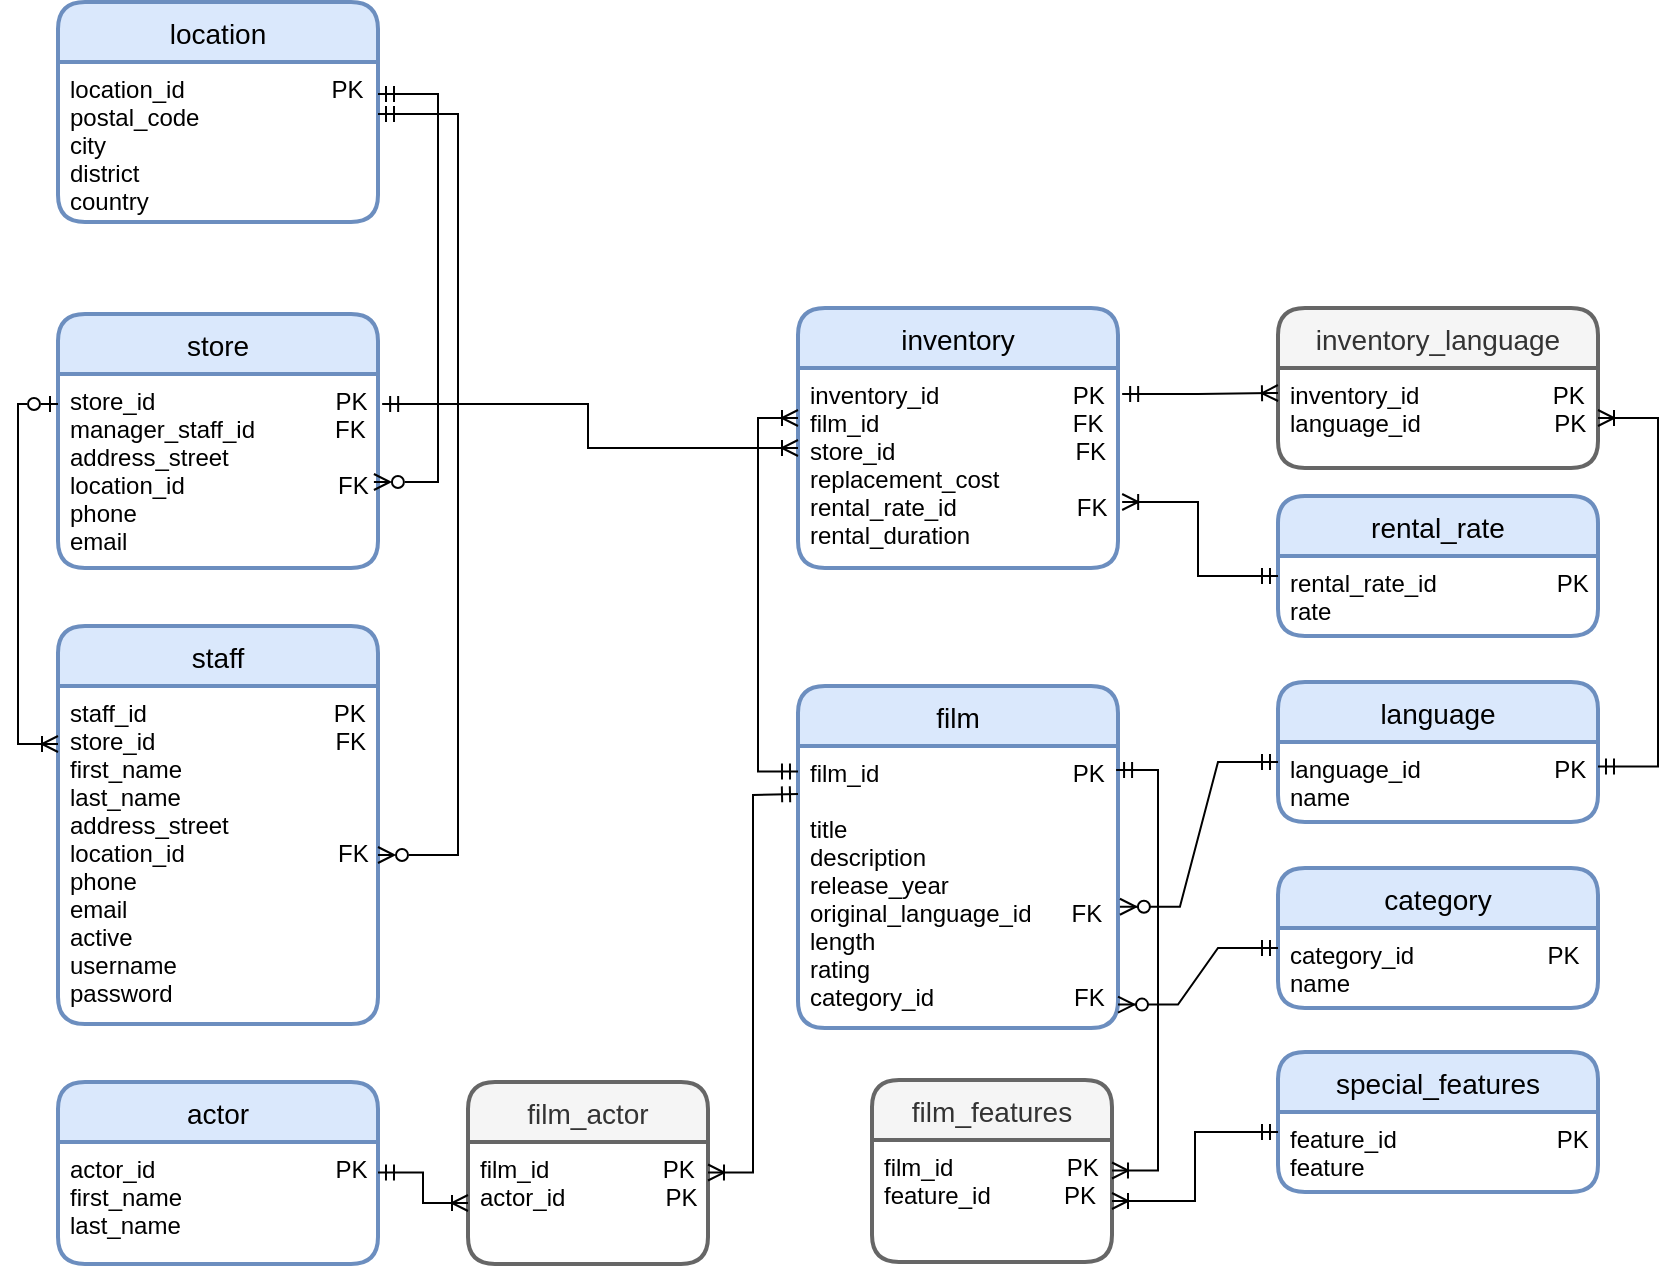 <mxfile version="16.4.11" type="github">
  <diagram id="R2lEEEUBdFMjLlhIrx00" name="Page-1">
    <mxGraphModel dx="914" dy="474" grid="1" gridSize="10" guides="1" tooltips="1" connect="1" arrows="1" fold="1" page="1" pageScale="1" pageWidth="850" pageHeight="1100" math="0" shadow="0" extFonts="Permanent Marker^https://fonts.googleapis.com/css?family=Permanent+Marker">
      <root>
        <mxCell id="0" />
        <mxCell id="1" parent="0" />
        <mxCell id="XBRHQSE_y5_UtT42D3wm-6" value="film" style="swimlane;childLayout=stackLayout;horizontal=1;startSize=30;horizontalStack=0;rounded=1;fontSize=14;fontStyle=0;strokeWidth=2;resizeParent=0;resizeLast=1;shadow=0;dashed=0;align=center;fillColor=#dae8fc;strokeColor=#6c8ebf;" parent="1" vertex="1">
          <mxGeometry x="410" y="711" width="160" height="171" as="geometry" />
        </mxCell>
        <mxCell id="XBRHQSE_y5_UtT42D3wm-7" value="film_id                             PK&#xa;&#xa;title&#xa;description&#xa;release_year&#xa;original_language_id      FK  &#xa;length&#xa;rating&#xa;category_id                     FK" style="align=left;strokeColor=none;fillColor=none;spacingLeft=4;fontSize=12;verticalAlign=top;resizable=0;rotatable=0;part=1;" parent="XBRHQSE_y5_UtT42D3wm-6" vertex="1">
          <mxGeometry y="30" width="160" height="141" as="geometry" />
        </mxCell>
        <mxCell id="X1Vkqaam1foUrie7Yz92-3" value="language" style="swimlane;childLayout=stackLayout;horizontal=1;startSize=30;horizontalStack=0;rounded=1;fontSize=14;fontStyle=0;strokeWidth=2;resizeParent=0;resizeLast=1;shadow=0;dashed=0;align=center;fillColor=#dae8fc;strokeColor=#6c8ebf;" vertex="1" parent="1">
          <mxGeometry x="650" y="709" width="160" height="70" as="geometry" />
        </mxCell>
        <mxCell id="X1Vkqaam1foUrie7Yz92-4" value="language_id                    PK&#xa;name&#xa;" style="align=left;strokeColor=none;fillColor=none;spacingLeft=4;fontSize=12;verticalAlign=top;resizable=0;rotatable=0;part=1;" vertex="1" parent="X1Vkqaam1foUrie7Yz92-3">
          <mxGeometry y="30" width="160" height="40" as="geometry" />
        </mxCell>
        <mxCell id="X1Vkqaam1foUrie7Yz92-6" value="" style="edgeStyle=entityRelationEdgeStyle;fontSize=12;html=1;endArrow=ERzeroToMany;startArrow=ERmandOne;rounded=0;exitX=0;exitY=0.25;exitDx=0;exitDy=0;entryX=1.006;entryY=0.57;entryDx=0;entryDy=0;entryPerimeter=0;" edge="1" parent="1" source="X1Vkqaam1foUrie7Yz92-4" target="XBRHQSE_y5_UtT42D3wm-7">
          <mxGeometry width="100" height="100" relative="1" as="geometry">
            <mxPoint x="490" y="832" as="sourcePoint" />
            <mxPoint x="610" y="822" as="targetPoint" />
          </mxGeometry>
        </mxCell>
        <mxCell id="X1Vkqaam1foUrie7Yz92-7" value="inventory" style="swimlane;childLayout=stackLayout;horizontal=1;startSize=30;horizontalStack=0;rounded=1;fontSize=14;fontStyle=0;strokeWidth=2;resizeParent=0;resizeLast=1;shadow=0;dashed=0;align=center;fillColor=#dae8fc;strokeColor=#6c8ebf;" vertex="1" parent="1">
          <mxGeometry x="410" y="522" width="160" height="130" as="geometry" />
        </mxCell>
        <mxCell id="X1Vkqaam1foUrie7Yz92-8" value="inventory_id                    PK&#xa;film_id                             FK  &#xa;store_id                           FK&#xa;replacement_cost&#xa;rental_rate_id                  FK &#xa;rental_duration" style="align=left;strokeColor=none;fillColor=none;spacingLeft=4;fontSize=12;verticalAlign=top;resizable=0;rotatable=0;part=1;" vertex="1" parent="X1Vkqaam1foUrie7Yz92-7">
          <mxGeometry y="30" width="160" height="100" as="geometry" />
        </mxCell>
        <mxCell id="X1Vkqaam1foUrie7Yz92-10" value="" style="edgeStyle=orthogonalEdgeStyle;fontSize=12;html=1;endArrow=ERoneToMany;startArrow=ERmandOne;rounded=0;entryX=0;entryY=0.25;entryDx=0;entryDy=0;exitX=0;exitY=0.25;exitDx=0;exitDy=0;" edge="1" parent="1" source="XBRHQSE_y5_UtT42D3wm-6" target="X1Vkqaam1foUrie7Yz92-8">
          <mxGeometry width="100" height="100" relative="1" as="geometry">
            <mxPoint x="400" y="762" as="sourcePoint" />
            <mxPoint x="410" y="570" as="targetPoint" />
            <Array as="points">
              <mxPoint x="390" y="754" />
              <mxPoint x="390" y="577" />
            </Array>
          </mxGeometry>
        </mxCell>
        <mxCell id="X1Vkqaam1foUrie7Yz92-11" value="inventory_language" style="swimlane;childLayout=stackLayout;horizontal=1;startSize=30;horizontalStack=0;rounded=1;fontSize=14;fontStyle=0;strokeWidth=2;resizeParent=0;resizeLast=1;shadow=0;dashed=0;align=center;fillColor=#f5f5f5;strokeColor=#666666;fontColor=#333333;" vertex="1" parent="1">
          <mxGeometry x="650" y="522" width="160" height="80" as="geometry" />
        </mxCell>
        <mxCell id="X1Vkqaam1foUrie7Yz92-12" value="inventory_id                    PK&#xa;language_id                    PK&#xa;" style="align=left;strokeColor=none;fillColor=none;spacingLeft=4;fontSize=12;verticalAlign=top;resizable=0;rotatable=0;part=1;" vertex="1" parent="X1Vkqaam1foUrie7Yz92-11">
          <mxGeometry y="30" width="160" height="50" as="geometry" />
        </mxCell>
        <mxCell id="X1Vkqaam1foUrie7Yz92-14" value="" style="edgeStyle=orthogonalEdgeStyle;fontSize=12;html=1;endArrow=ERoneToMany;startArrow=ERmandOne;rounded=0;exitX=1.013;exitY=0.13;exitDx=0;exitDy=0;exitPerimeter=0;entryX=0;entryY=0.25;entryDx=0;entryDy=0;" edge="1" parent="1" source="X1Vkqaam1foUrie7Yz92-8" target="X1Vkqaam1foUrie7Yz92-12">
          <mxGeometry width="100" height="100" relative="1" as="geometry">
            <mxPoint x="419.04" y="765.96" as="sourcePoint" />
            <mxPoint x="420" y="587" as="targetPoint" />
          </mxGeometry>
        </mxCell>
        <mxCell id="X1Vkqaam1foUrie7Yz92-15" value="" style="fontSize=12;html=1;endArrow=ERoneToMany;startArrow=ERmandOne;rounded=0;exitX=1.013;exitY=0.13;exitDx=0;exitDy=0;exitPerimeter=0;entryX=1;entryY=0.5;entryDx=0;entryDy=0;edgeStyle=orthogonalEdgeStyle;" edge="1" parent="1" target="X1Vkqaam1foUrie7Yz92-12">
          <mxGeometry width="100" height="100" relative="1" as="geometry">
            <mxPoint x="810.0" y="751.25" as="sourcePoint" />
            <mxPoint x="887.92" y="810.75" as="targetPoint" />
            <Array as="points">
              <mxPoint x="840" y="751" />
              <mxPoint x="840" y="577" />
            </Array>
          </mxGeometry>
        </mxCell>
        <mxCell id="X1Vkqaam1foUrie7Yz92-16" value="category" style="swimlane;childLayout=stackLayout;horizontal=1;startSize=30;horizontalStack=0;rounded=1;fontSize=14;fontStyle=0;strokeWidth=2;resizeParent=0;resizeLast=1;shadow=0;dashed=0;align=center;fillColor=#dae8fc;strokeColor=#6c8ebf;" vertex="1" parent="1">
          <mxGeometry x="650" y="802" width="160" height="70" as="geometry" />
        </mxCell>
        <mxCell id="X1Vkqaam1foUrie7Yz92-17" value="category_id                    PK&#xa;name" style="align=left;strokeColor=none;fillColor=none;spacingLeft=4;fontSize=12;verticalAlign=top;resizable=0;rotatable=0;part=1;" vertex="1" parent="X1Vkqaam1foUrie7Yz92-16">
          <mxGeometry y="30" width="160" height="40" as="geometry" />
        </mxCell>
        <mxCell id="X1Vkqaam1foUrie7Yz92-18" value="" style="edgeStyle=entityRelationEdgeStyle;fontSize=12;html=1;endArrow=ERzeroToMany;startArrow=ERmandOne;rounded=0;exitX=0;exitY=0.25;exitDx=0;exitDy=0;entryX=1;entryY=0.917;entryDx=0;entryDy=0;entryPerimeter=0;" edge="1" parent="1" source="X1Vkqaam1foUrie7Yz92-17" target="XBRHQSE_y5_UtT42D3wm-7">
          <mxGeometry width="100" height="100" relative="1" as="geometry">
            <mxPoint x="660" y="759" as="sourcePoint" />
            <mxPoint x="580.96" y="819.97" as="targetPoint" />
          </mxGeometry>
        </mxCell>
        <mxCell id="X1Vkqaam1foUrie7Yz92-19" value="actor" style="swimlane;childLayout=stackLayout;horizontal=1;startSize=30;horizontalStack=0;rounded=1;fontSize=14;fontStyle=0;strokeWidth=2;resizeParent=0;resizeLast=1;shadow=0;dashed=0;align=center;fillColor=#dae8fc;strokeColor=#6c8ebf;" vertex="1" parent="1">
          <mxGeometry x="40" y="909" width="160" height="91" as="geometry" />
        </mxCell>
        <mxCell id="X1Vkqaam1foUrie7Yz92-20" value="actor_id                           PK&#xa;first_name&#xa;last_name" style="align=left;strokeColor=none;fillColor=none;spacingLeft=4;fontSize=12;verticalAlign=top;resizable=0;rotatable=0;part=1;" vertex="1" parent="X1Vkqaam1foUrie7Yz92-19">
          <mxGeometry y="30" width="160" height="61" as="geometry" />
        </mxCell>
        <mxCell id="X1Vkqaam1foUrie7Yz92-22" value="film_actor" style="swimlane;childLayout=stackLayout;horizontal=1;startSize=30;horizontalStack=0;rounded=1;fontSize=14;fontStyle=0;strokeWidth=2;resizeParent=0;resizeLast=1;shadow=0;dashed=0;align=center;fillColor=#f5f5f5;strokeColor=#666666;fontColor=#333333;" vertex="1" parent="1">
          <mxGeometry x="245" y="909" width="120" height="91" as="geometry" />
        </mxCell>
        <mxCell id="X1Vkqaam1foUrie7Yz92-23" value="film_id                 PK&#xa;actor_id               PK" style="align=left;strokeColor=none;fillColor=none;spacingLeft=4;fontSize=12;verticalAlign=top;resizable=0;rotatable=0;part=1;" vertex="1" parent="X1Vkqaam1foUrie7Yz92-22">
          <mxGeometry y="30" width="120" height="61" as="geometry" />
        </mxCell>
        <mxCell id="X1Vkqaam1foUrie7Yz92-25" value="" style="edgeStyle=orthogonalEdgeStyle;fontSize=12;html=1;endArrow=ERoneToMany;startArrow=ERmandOne;rounded=0;entryX=1;entryY=0.25;entryDx=0;entryDy=0;" edge="1" parent="1" target="X1Vkqaam1foUrie7Yz92-23">
          <mxGeometry width="100" height="100" relative="1" as="geometry">
            <mxPoint x="410" y="765" as="sourcePoint" />
            <mxPoint x="390" y="812" as="targetPoint" />
          </mxGeometry>
        </mxCell>
        <mxCell id="X1Vkqaam1foUrie7Yz92-27" value="" style="edgeStyle=orthogonalEdgeStyle;fontSize=12;html=1;endArrow=ERoneToMany;startArrow=ERmandOne;rounded=0;entryX=0;entryY=0.5;entryDx=0;entryDy=0;exitX=1;exitY=0.25;exitDx=0;exitDy=0;" edge="1" parent="1" source="X1Vkqaam1foUrie7Yz92-20" target="X1Vkqaam1foUrie7Yz92-23">
          <mxGeometry width="100" height="100" relative="1" as="geometry">
            <mxPoint x="245" y="662" as="sourcePoint" />
            <mxPoint x="200" y="713.25" as="targetPoint" />
          </mxGeometry>
        </mxCell>
        <mxCell id="X1Vkqaam1foUrie7Yz92-28" value="special_features" style="swimlane;childLayout=stackLayout;horizontal=1;startSize=30;horizontalStack=0;rounded=1;fontSize=14;fontStyle=0;strokeWidth=2;resizeParent=0;resizeLast=1;shadow=0;dashed=0;align=center;fillColor=#dae8fc;strokeColor=#6c8ebf;" vertex="1" parent="1">
          <mxGeometry x="650" y="894" width="160" height="70" as="geometry" />
        </mxCell>
        <mxCell id="X1Vkqaam1foUrie7Yz92-29" value="feature_id                        PK&#xa;feature" style="align=left;strokeColor=none;fillColor=none;spacingLeft=4;fontSize=12;verticalAlign=top;resizable=0;rotatable=0;part=1;" vertex="1" parent="X1Vkqaam1foUrie7Yz92-28">
          <mxGeometry y="30" width="160" height="40" as="geometry" />
        </mxCell>
        <mxCell id="X1Vkqaam1foUrie7Yz92-31" value="film_features" style="swimlane;childLayout=stackLayout;horizontal=1;startSize=30;horizontalStack=0;rounded=1;fontSize=14;fontStyle=0;strokeWidth=2;resizeParent=0;resizeLast=1;shadow=0;dashed=0;align=center;fillColor=#f5f5f5;strokeColor=#666666;fontColor=#333333;" vertex="1" parent="1">
          <mxGeometry x="447" y="908" width="120" height="91" as="geometry" />
        </mxCell>
        <mxCell id="X1Vkqaam1foUrie7Yz92-32" value="film_id                 PK&#xa;feature_id           PK" style="align=left;strokeColor=none;fillColor=none;spacingLeft=4;fontSize=12;verticalAlign=top;resizable=0;rotatable=0;part=1;" vertex="1" parent="X1Vkqaam1foUrie7Yz92-31">
          <mxGeometry y="30" width="120" height="61" as="geometry" />
        </mxCell>
        <mxCell id="X1Vkqaam1foUrie7Yz92-33" value="" style="edgeStyle=orthogonalEdgeStyle;fontSize=12;html=1;endArrow=ERoneToMany;startArrow=ERmandOne;rounded=0;entryX=1;entryY=0.5;entryDx=0;entryDy=0;exitX=0;exitY=0.25;exitDx=0;exitDy=0;" edge="1" parent="1" target="X1Vkqaam1foUrie7Yz92-32" source="X1Vkqaam1foUrie7Yz92-29">
          <mxGeometry width="100" height="100" relative="1" as="geometry">
            <mxPoint x="650" y="932" as="sourcePoint" />
            <mxPoint x="555" y="966.25" as="targetPoint" />
          </mxGeometry>
        </mxCell>
        <mxCell id="X1Vkqaam1foUrie7Yz92-34" value="" style="edgeStyle=orthogonalEdgeStyle;fontSize=12;html=1;endArrow=ERoneToMany;startArrow=ERmandOne;rounded=0;entryX=1;entryY=0.25;entryDx=0;entryDy=0;exitX=0.994;exitY=0.085;exitDx=0;exitDy=0;exitPerimeter=0;" edge="1" parent="1" target="X1Vkqaam1foUrie7Yz92-32" source="XBRHQSE_y5_UtT42D3wm-7">
          <mxGeometry width="100" height="100" relative="1" as="geometry">
            <mxPoint x="390" y="953.25" as="sourcePoint" />
            <mxPoint x="390" y="850.25" as="targetPoint" />
            <Array as="points">
              <mxPoint x="590" y="753" />
              <mxPoint x="590" y="953" />
            </Array>
          </mxGeometry>
        </mxCell>
        <mxCell id="X1Vkqaam1foUrie7Yz92-35" value="rental_rate" style="swimlane;childLayout=stackLayout;horizontal=1;startSize=30;horizontalStack=0;rounded=1;fontSize=14;fontStyle=0;strokeWidth=2;resizeParent=0;resizeLast=1;shadow=0;dashed=0;align=center;fillColor=#dae8fc;strokeColor=#6c8ebf;" vertex="1" parent="1">
          <mxGeometry x="650" y="616" width="160" height="70" as="geometry" />
        </mxCell>
        <mxCell id="X1Vkqaam1foUrie7Yz92-36" value="rental_rate_id                  PK&#xa;rate                    " style="align=left;strokeColor=none;fillColor=none;spacingLeft=4;fontSize=12;verticalAlign=top;resizable=0;rotatable=0;part=1;" vertex="1" parent="X1Vkqaam1foUrie7Yz92-35">
          <mxGeometry y="30" width="160" height="40" as="geometry" />
        </mxCell>
        <mxCell id="X1Vkqaam1foUrie7Yz92-37" value="" style="edgeStyle=orthogonalEdgeStyle;fontSize=12;html=1;endArrow=ERoneToMany;startArrow=ERmandOne;rounded=0;exitX=0;exitY=0.25;exitDx=0;exitDy=0;entryX=1.013;entryY=0.67;entryDx=0;entryDy=0;entryPerimeter=0;" edge="1" parent="1" source="X1Vkqaam1foUrie7Yz92-36" target="X1Vkqaam1foUrie7Yz92-8">
          <mxGeometry width="100" height="100" relative="1" as="geometry">
            <mxPoint x="582.08" y="575" as="sourcePoint" />
            <mxPoint x="660" y="574.5" as="targetPoint" />
          </mxGeometry>
        </mxCell>
        <mxCell id="X1Vkqaam1foUrie7Yz92-38" value="store" style="swimlane;childLayout=stackLayout;horizontal=1;startSize=30;horizontalStack=0;rounded=1;fontSize=14;fontStyle=0;strokeWidth=2;resizeParent=0;resizeLast=1;shadow=0;dashed=0;align=center;fillColor=#dae8fc;strokeColor=#6c8ebf;" vertex="1" parent="1">
          <mxGeometry x="40" y="525" width="160" height="127" as="geometry" />
        </mxCell>
        <mxCell id="X1Vkqaam1foUrie7Yz92-39" value="store_id                           PK&#xa;manager_staff_id            FK&#xa;address_street&#xa;location_id                       FK&#xa;phone&#xa;email&#xa;" style="align=left;strokeColor=none;fillColor=none;spacingLeft=4;fontSize=12;verticalAlign=top;resizable=0;rotatable=0;part=1;" vertex="1" parent="X1Vkqaam1foUrie7Yz92-38">
          <mxGeometry y="30" width="160" height="97" as="geometry" />
        </mxCell>
        <mxCell id="X1Vkqaam1foUrie7Yz92-41" value="" style="edgeStyle=orthogonalEdgeStyle;fontSize=12;html=1;endArrow=ERoneToMany;startArrow=ERmandOne;rounded=0;entryX=0;entryY=0.4;entryDx=0;entryDy=0;entryPerimeter=0;exitX=1.013;exitY=0.155;exitDx=0;exitDy=0;exitPerimeter=0;" edge="1" parent="1" source="X1Vkqaam1foUrie7Yz92-39" target="X1Vkqaam1foUrie7Yz92-8">
          <mxGeometry width="100" height="100" relative="1" as="geometry">
            <mxPoint x="320" y="662" as="sourcePoint" />
            <mxPoint x="420" y="587" as="targetPoint" />
          </mxGeometry>
        </mxCell>
        <mxCell id="X1Vkqaam1foUrie7Yz92-42" value="location" style="swimlane;childLayout=stackLayout;horizontal=1;startSize=30;horizontalStack=0;rounded=1;fontSize=14;fontStyle=0;strokeWidth=2;resizeParent=0;resizeLast=1;shadow=0;dashed=0;align=center;fillColor=#dae8fc;strokeColor=#6c8ebf;" vertex="1" parent="1">
          <mxGeometry x="40" y="369" width="160" height="110" as="geometry" />
        </mxCell>
        <mxCell id="X1Vkqaam1foUrie7Yz92-43" value="location_id                      PK&#xa;postal_code&#xa;city&#xa;district&#xa;country" style="align=left;strokeColor=none;fillColor=none;spacingLeft=4;fontSize=12;verticalAlign=top;resizable=0;rotatable=0;part=1;" vertex="1" parent="X1Vkqaam1foUrie7Yz92-42">
          <mxGeometry y="30" width="160" height="80" as="geometry" />
        </mxCell>
        <mxCell id="X1Vkqaam1foUrie7Yz92-44" value="" style="edgeStyle=orthogonalEdgeStyle;fontSize=12;html=1;endArrow=ERzeroToMany;startArrow=ERmandOne;rounded=0;entryX=1.006;entryY=0.598;entryDx=0;entryDy=0;entryPerimeter=0;endFill=0;exitX=1;exitY=0.25;exitDx=0;exitDy=0;" edge="1" parent="1">
          <mxGeometry width="100" height="100" relative="1" as="geometry">
            <mxPoint x="200" y="415" as="sourcePoint" />
            <mxPoint x="197.96" y="609.006" as="targetPoint" />
            <Array as="points">
              <mxPoint x="230" y="415" />
              <mxPoint x="230" y="609" />
            </Array>
          </mxGeometry>
        </mxCell>
        <mxCell id="X1Vkqaam1foUrie7Yz92-46" value="staff" style="swimlane;childLayout=stackLayout;horizontal=1;startSize=30;horizontalStack=0;rounded=1;fontSize=14;fontStyle=0;strokeWidth=2;resizeParent=0;resizeLast=1;shadow=0;dashed=0;align=center;fillColor=#dae8fc;strokeColor=#6c8ebf;" vertex="1" parent="1">
          <mxGeometry x="40" y="681" width="160" height="199" as="geometry" />
        </mxCell>
        <mxCell id="X1Vkqaam1foUrie7Yz92-47" value="staff_id                            PK&#xa;store_id                           FK&#xa;first_name&#xa;last_name&#xa;address_street&#xa;location_id                       FK&#xa;phone&#xa;email&#xa;active&#xa;username&#xa;password&#xa;" style="align=left;strokeColor=none;fillColor=none;spacingLeft=4;fontSize=12;verticalAlign=top;resizable=0;rotatable=0;part=1;" vertex="1" parent="X1Vkqaam1foUrie7Yz92-46">
          <mxGeometry y="30" width="160" height="169" as="geometry" />
        </mxCell>
        <mxCell id="X1Vkqaam1foUrie7Yz92-49" value="" style="edgeStyle=orthogonalEdgeStyle;fontSize=12;html=1;endArrow=ERzeroToMany;startArrow=ERmandOne;rounded=0;entryX=1;entryY=0.5;entryDx=0;entryDy=0;endFill=0;exitX=1;exitY=0.25;exitDx=0;exitDy=0;" edge="1" parent="1" target="X1Vkqaam1foUrie7Yz92-47">
          <mxGeometry width="100" height="100" relative="1" as="geometry">
            <mxPoint x="200" y="425" as="sourcePoint" />
            <mxPoint x="197.96" y="619.006" as="targetPoint" />
            <Array as="points">
              <mxPoint x="240" y="425" />
              <mxPoint x="240" y="795" />
            </Array>
          </mxGeometry>
        </mxCell>
        <mxCell id="X1Vkqaam1foUrie7Yz92-50" value="" style="edgeStyle=elbowEdgeStyle;fontSize=12;html=1;endArrow=ERzeroToOne;startArrow=ERoneToMany;rounded=0;entryX=0;entryY=0.25;entryDx=0;entryDy=0;startFill=0;endFill=0;" edge="1" parent="1">
          <mxGeometry width="100" height="100" relative="1" as="geometry">
            <mxPoint x="40" y="740" as="sourcePoint" />
            <mxPoint x="40" y="570" as="targetPoint" />
            <Array as="points">
              <mxPoint x="20" y="660" />
            </Array>
          </mxGeometry>
        </mxCell>
      </root>
    </mxGraphModel>
  </diagram>
</mxfile>
